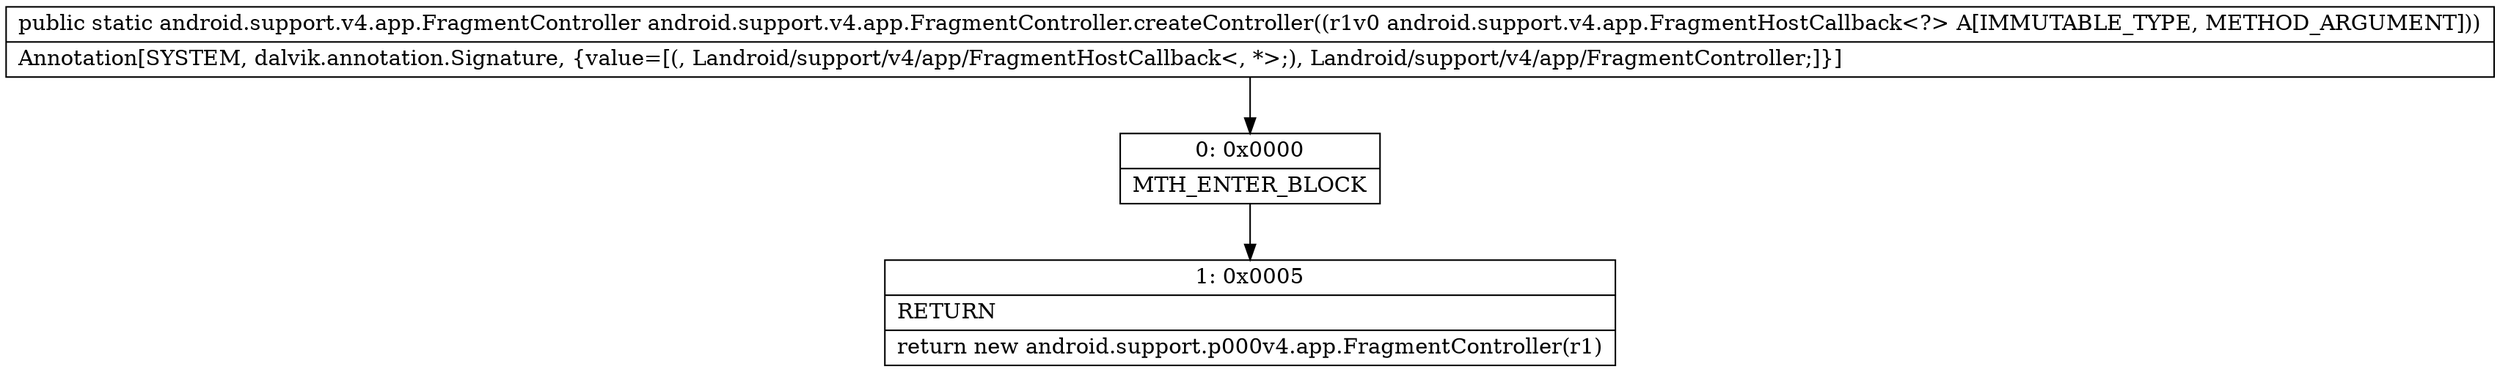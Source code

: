 digraph "CFG forandroid.support.v4.app.FragmentController.createController(Landroid\/support\/v4\/app\/FragmentHostCallback;)Landroid\/support\/v4\/app\/FragmentController;" {
Node_0 [shape=record,label="{0\:\ 0x0000|MTH_ENTER_BLOCK\l}"];
Node_1 [shape=record,label="{1\:\ 0x0005|RETURN\l|return new android.support.p000v4.app.FragmentController(r1)\l}"];
MethodNode[shape=record,label="{public static android.support.v4.app.FragmentController android.support.v4.app.FragmentController.createController((r1v0 android.support.v4.app.FragmentHostCallback\<?\> A[IMMUTABLE_TYPE, METHOD_ARGUMENT]))  | Annotation[SYSTEM, dalvik.annotation.Signature, \{value=[(, Landroid\/support\/v4\/app\/FragmentHostCallback\<, *\>;), Landroid\/support\/v4\/app\/FragmentController;]\}]\l}"];
MethodNode -> Node_0;
Node_0 -> Node_1;
}

